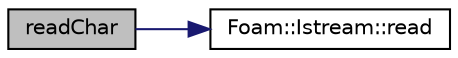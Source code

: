 digraph "readChar"
{
  bgcolor="transparent";
  edge [fontname="Helvetica",fontsize="10",labelfontname="Helvetica",labelfontsize="10"];
  node [fontname="Helvetica",fontsize="10",shape=record];
  rankdir="LR";
  Node1 [label="readChar",height=0.2,width=0.4,color="black", fillcolor="grey75", style="filled", fontcolor="black"];
  Node1 -> Node2 [color="midnightblue",fontsize="10",style="solid",fontname="Helvetica"];
  Node2 [label="Foam::Istream::read",height=0.2,width=0.4,color="black",URL="$a01217.html#a89057c9d9e24ba872ccb8546086498ec",tooltip="Return next token from stream. "];
}
